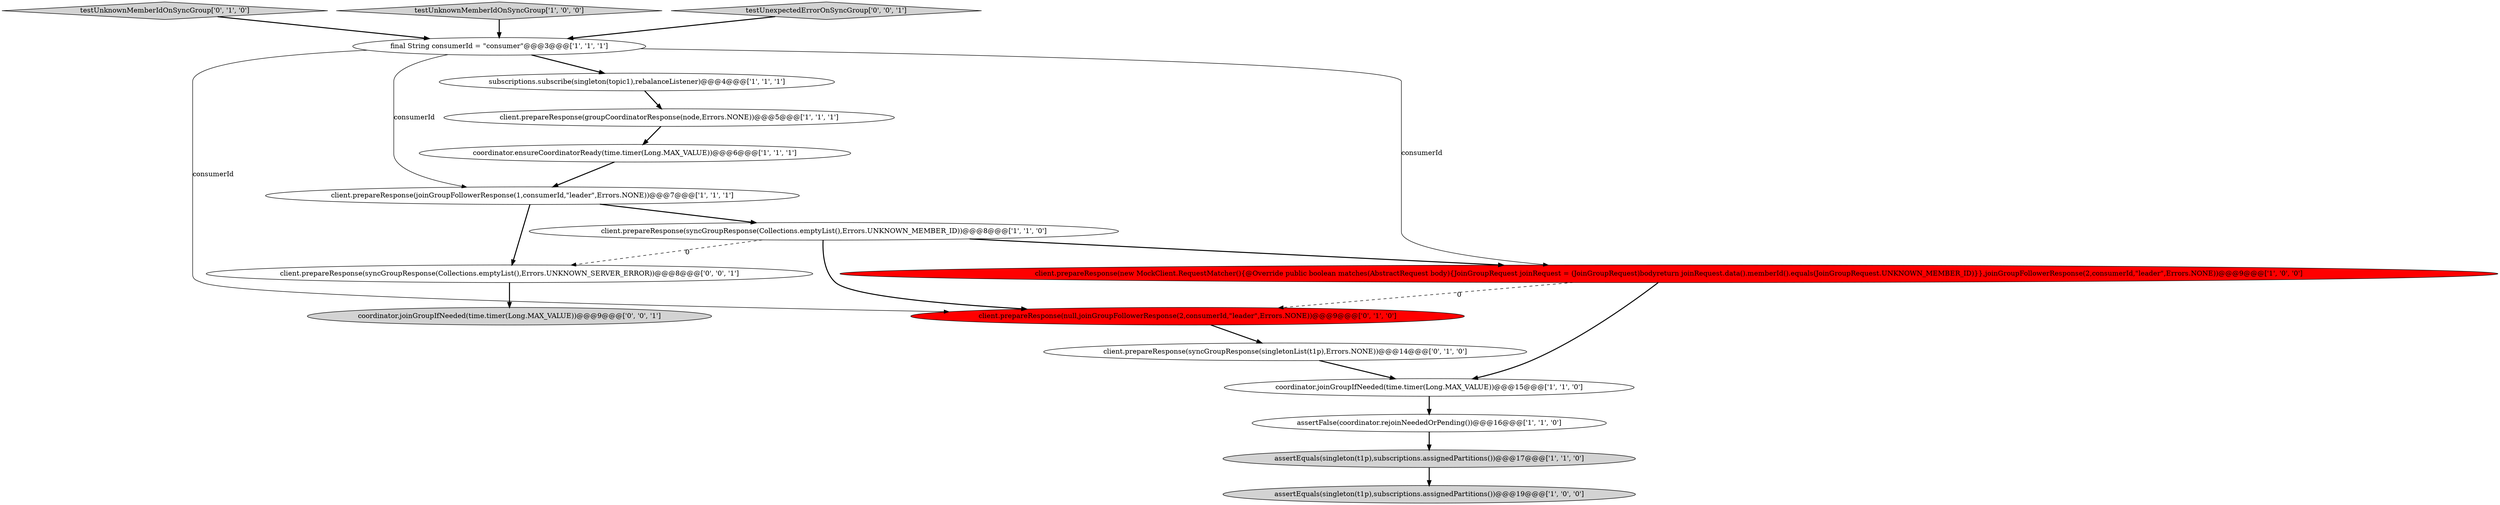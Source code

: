 digraph {
11 [style = filled, label = "client.prepareResponse(groupCoordinatorResponse(node,Errors.NONE))@@@5@@@['1', '1', '1']", fillcolor = white, shape = ellipse image = "AAA0AAABBB1BBB"];
6 [style = filled, label = "subscriptions.subscribe(singleton(topic1),rebalanceListener)@@@4@@@['1', '1', '1']", fillcolor = white, shape = ellipse image = "AAA0AAABBB1BBB"];
7 [style = filled, label = "final String consumerId = \"consumer\"@@@3@@@['1', '1', '1']", fillcolor = white, shape = ellipse image = "AAA0AAABBB1BBB"];
12 [style = filled, label = "client.prepareResponse(syncGroupResponse(singletonList(t1p),Errors.NONE))@@@14@@@['0', '1', '0']", fillcolor = white, shape = ellipse image = "AAA0AAABBB2BBB"];
4 [style = filled, label = "coordinator.ensureCoordinatorReady(time.timer(Long.MAX_VALUE))@@@6@@@['1', '1', '1']", fillcolor = white, shape = ellipse image = "AAA0AAABBB1BBB"];
14 [style = filled, label = "testUnknownMemberIdOnSyncGroup['0', '1', '0']", fillcolor = lightgray, shape = diamond image = "AAA0AAABBB2BBB"];
0 [style = filled, label = "assertFalse(coordinator.rejoinNeededOrPending())@@@16@@@['1', '1', '0']", fillcolor = white, shape = ellipse image = "AAA0AAABBB1BBB"];
5 [style = filled, label = "assertEquals(singleton(t1p),subscriptions.assignedPartitions())@@@17@@@['1', '1', '0']", fillcolor = lightgray, shape = ellipse image = "AAA0AAABBB1BBB"];
17 [style = filled, label = "coordinator.joinGroupIfNeeded(time.timer(Long.MAX_VALUE))@@@9@@@['0', '0', '1']", fillcolor = lightgray, shape = ellipse image = "AAA0AAABBB3BBB"];
3 [style = filled, label = "assertEquals(singleton(t1p),subscriptions.assignedPartitions())@@@19@@@['1', '0', '0']", fillcolor = lightgray, shape = ellipse image = "AAA0AAABBB1BBB"];
1 [style = filled, label = "coordinator.joinGroupIfNeeded(time.timer(Long.MAX_VALUE))@@@15@@@['1', '1', '0']", fillcolor = white, shape = ellipse image = "AAA0AAABBB1BBB"];
8 [style = filled, label = "client.prepareResponse(joinGroupFollowerResponse(1,consumerId,\"leader\",Errors.NONE))@@@7@@@['1', '1', '1']", fillcolor = white, shape = ellipse image = "AAA0AAABBB1BBB"];
13 [style = filled, label = "client.prepareResponse(null,joinGroupFollowerResponse(2,consumerId,\"leader\",Errors.NONE))@@@9@@@['0', '1', '0']", fillcolor = red, shape = ellipse image = "AAA1AAABBB2BBB"];
10 [style = filled, label = "testUnknownMemberIdOnSyncGroup['1', '0', '0']", fillcolor = lightgray, shape = diamond image = "AAA0AAABBB1BBB"];
2 [style = filled, label = "client.prepareResponse(syncGroupResponse(Collections.emptyList(),Errors.UNKNOWN_MEMBER_ID))@@@8@@@['1', '1', '0']", fillcolor = white, shape = ellipse image = "AAA0AAABBB1BBB"];
15 [style = filled, label = "client.prepareResponse(syncGroupResponse(Collections.emptyList(),Errors.UNKNOWN_SERVER_ERROR))@@@8@@@['0', '0', '1']", fillcolor = white, shape = ellipse image = "AAA0AAABBB3BBB"];
9 [style = filled, label = "client.prepareResponse(new MockClient.RequestMatcher(){@Override public boolean matches(AbstractRequest body){JoinGroupRequest joinRequest = (JoinGroupRequest)bodyreturn joinRequest.data().memberId().equals(JoinGroupRequest.UNKNOWN_MEMBER_ID)}},joinGroupFollowerResponse(2,consumerId,\"leader\",Errors.NONE))@@@9@@@['1', '0', '0']", fillcolor = red, shape = ellipse image = "AAA1AAABBB1BBB"];
16 [style = filled, label = "testUnexpectedErrorOnSyncGroup['0', '0', '1']", fillcolor = lightgray, shape = diamond image = "AAA0AAABBB3BBB"];
5->3 [style = bold, label=""];
8->15 [style = bold, label=""];
7->13 [style = solid, label="consumerId"];
11->4 [style = bold, label=""];
16->7 [style = bold, label=""];
1->0 [style = bold, label=""];
2->9 [style = bold, label=""];
12->1 [style = bold, label=""];
10->7 [style = bold, label=""];
14->7 [style = bold, label=""];
2->13 [style = bold, label=""];
2->15 [style = dashed, label="0"];
15->17 [style = bold, label=""];
13->12 [style = bold, label=""];
8->2 [style = bold, label=""];
7->9 [style = solid, label="consumerId"];
6->11 [style = bold, label=""];
7->6 [style = bold, label=""];
7->8 [style = solid, label="consumerId"];
9->13 [style = dashed, label="0"];
4->8 [style = bold, label=""];
9->1 [style = bold, label=""];
0->5 [style = bold, label=""];
}
